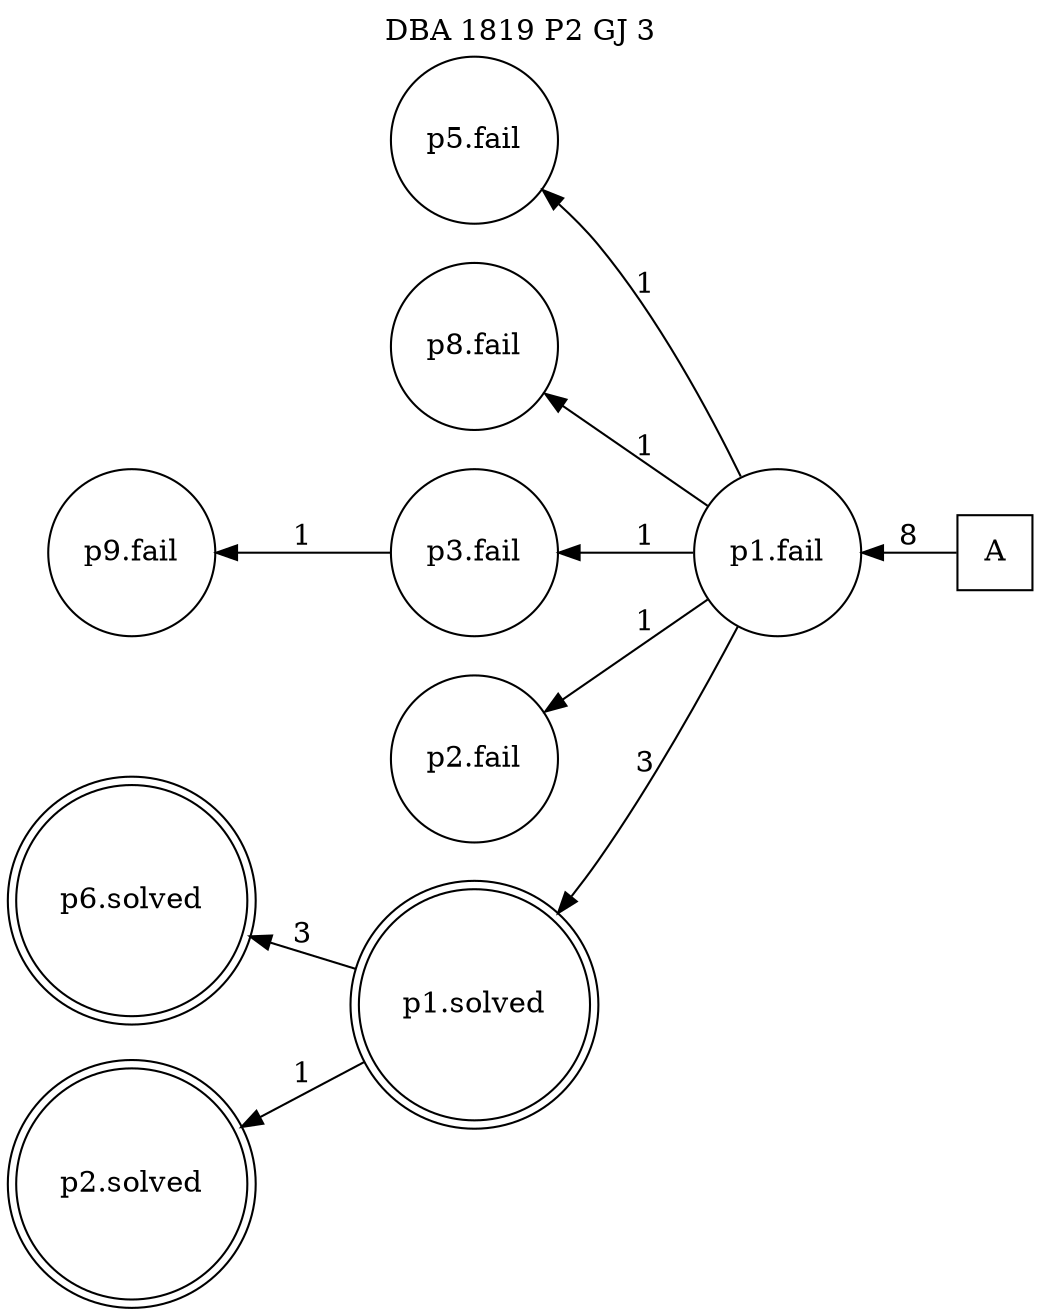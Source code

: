 digraph DBA_1819_P2_GJ_3 {
labelloc="tl"
label= " DBA 1819 P2 GJ 3 "
rankdir="RL";
graph [ size=" 10 , 10 !"]

"A" [shape="square" label="A"]
"p1.fail" [shape="circle" label="p1.fail"]
"p5.fail" [shape="circle" label="p5.fail"]
"p8.fail" [shape="circle" label="p8.fail"]
"p3.fail" [shape="circle" label="p3.fail"]
"p9.fail" [shape="circle" label="p9.fail"]
"p2.fail" [shape="circle" label="p2.fail"]
"p1.solved" [shape="doublecircle" label="p1.solved"]
"p6.solved" [shape="doublecircle" label="p6.solved"]
"p2.solved" [shape="doublecircle" label="p2.solved"]
"A" -> "p1.fail" [ label=8]
"p1.fail" -> "p5.fail" [ label=1]
"p1.fail" -> "p8.fail" [ label=1]
"p1.fail" -> "p3.fail" [ label=1]
"p1.fail" -> "p2.fail" [ label=1]
"p1.fail" -> "p1.solved" [ label=3]
"p3.fail" -> "p9.fail" [ label=1]
"p1.solved" -> "p6.solved" [ label=3]
"p1.solved" -> "p2.solved" [ label=1]
}
